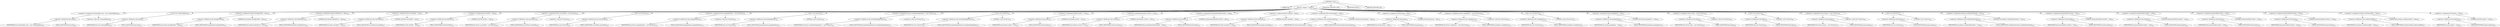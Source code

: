 digraph "&lt;init&gt;" {  
"3835" [label = <(METHOD,&lt;init&gt;)> ]
"3836" [label = <(PARAM,this)> ]
"3837" [label = <(BLOCK,&lt;empty&gt;,&lt;empty&gt;)> ]
"3838" [label = <(&lt;operator&gt;.assignment,Commandline cmd = new Commandline())<SUB>209</SUB>> ]
"3839" [label = <(&lt;operator&gt;.fieldAccess,this.cmd)<SUB>209</SUB>> ]
"3840" [label = <(IDENTIFIER,this,Commandline cmd = new Commandline())<SUB>209</SUB>> ]
"3841" [label = <(FIELD_IDENTIFIER,cmd,cmd)<SUB>209</SUB>> ]
"3842" [label = <(&lt;operator&gt;.alloc,new Commandline())<SUB>209</SUB>> ]
"3843" [label = <(&lt;init&gt;,new Commandline())<SUB>209</SUB>> ]
"3844" [label = <(&lt;operator&gt;.fieldAccess,this.cmd)<SUB>209</SUB>> ]
"3845" [label = <(IDENTIFIER,this,new Commandline())<SUB>209</SUB>> ]
"3846" [label = <(FIELD_IDENTIFIER,cmd,cmd)<SUB>209</SUB>> ]
"3847" [label = <(&lt;operator&gt;.assignment,boolean foundJavaFile = false)<SUB>245</SUB>> ]
"3848" [label = <(&lt;operator&gt;.fieldAccess,this.foundJavaFile)<SUB>245</SUB>> ]
"3849" [label = <(IDENTIFIER,this,boolean foundJavaFile = false)<SUB>245</SUB>> ]
"3850" [label = <(FIELD_IDENTIFIER,foundJavaFile,foundJavaFile)<SUB>245</SUB>> ]
"3851" [label = <(LITERAL,false,boolean foundJavaFile = false)<SUB>245</SUB>> ]
"3852" [label = <(&lt;operator&gt;.assignment,boolean failOnError = false)<SUB>246</SUB>> ]
"3853" [label = <(&lt;operator&gt;.fieldAccess,this.failOnError)<SUB>246</SUB>> ]
"3854" [label = <(IDENTIFIER,this,boolean failOnError = false)<SUB>246</SUB>> ]
"3855" [label = <(FIELD_IDENTIFIER,failOnError,failOnError)<SUB>246</SUB>> ]
"3856" [label = <(LITERAL,false,boolean failOnError = false)<SUB>246</SUB>> ]
"3857" [label = <(&lt;operator&gt;.assignment,Path sourcePath = null)<SUB>247</SUB>> ]
"3858" [label = <(&lt;operator&gt;.fieldAccess,this.sourcePath)<SUB>247</SUB>> ]
"3859" [label = <(IDENTIFIER,this,Path sourcePath = null)<SUB>247</SUB>> ]
"3860" [label = <(FIELD_IDENTIFIER,sourcePath,sourcePath)<SUB>247</SUB>> ]
"3861" [label = <(LITERAL,null,Path sourcePath = null)<SUB>247</SUB>> ]
"3862" [label = <(&lt;operator&gt;.assignment,File destDir = null)<SUB>248</SUB>> ]
"3863" [label = <(&lt;operator&gt;.fieldAccess,this.destDir)<SUB>248</SUB>> ]
"3864" [label = <(IDENTIFIER,this,File destDir = null)<SUB>248</SUB>> ]
"3865" [label = <(FIELD_IDENTIFIER,destDir,destDir)<SUB>248</SUB>> ]
"3866" [label = <(LITERAL,null,File destDir = null)<SUB>248</SUB>> ]
"3867" [label = <(&lt;operator&gt;.assignment,Vector sourceFiles = new Vector())<SUB>249</SUB>> ]
"3868" [label = <(&lt;operator&gt;.fieldAccess,this.sourceFiles)<SUB>249</SUB>> ]
"3869" [label = <(IDENTIFIER,this,Vector sourceFiles = new Vector())<SUB>249</SUB>> ]
"3870" [label = <(FIELD_IDENTIFIER,sourceFiles,sourceFiles)<SUB>249</SUB>> ]
"3871" [label = <(&lt;operator&gt;.alloc,new Vector())<SUB>249</SUB>> ]
"3872" [label = <(&lt;init&gt;,new Vector())<SUB>249</SUB>> ]
"3873" [label = <(&lt;operator&gt;.fieldAccess,this.sourceFiles)<SUB>249</SUB>> ]
"3874" [label = <(IDENTIFIER,this,new Vector())<SUB>249</SUB>> ]
"3875" [label = <(FIELD_IDENTIFIER,sourceFiles,sourceFiles)<SUB>249</SUB>> ]
"3876" [label = <(&lt;operator&gt;.assignment,Vector packageNames = new Vector(5))<SUB>250</SUB>> ]
"3877" [label = <(&lt;operator&gt;.fieldAccess,this.packageNames)<SUB>250</SUB>> ]
"3878" [label = <(IDENTIFIER,this,Vector packageNames = new Vector(5))<SUB>250</SUB>> ]
"3879" [label = <(FIELD_IDENTIFIER,packageNames,packageNames)<SUB>250</SUB>> ]
"3880" [label = <(&lt;operator&gt;.alloc,new Vector(5))<SUB>250</SUB>> ]
"3881" [label = <(&lt;init&gt;,new Vector(5))<SUB>250</SUB>> ]
"3882" [label = <(&lt;operator&gt;.fieldAccess,this.packageNames)<SUB>250</SUB>> ]
"3883" [label = <(IDENTIFIER,this,new Vector(5))<SUB>250</SUB>> ]
"3884" [label = <(FIELD_IDENTIFIER,packageNames,packageNames)<SUB>250</SUB>> ]
"3885" [label = <(LITERAL,5,new Vector(5))<SUB>250</SUB>> ]
"3886" [label = <(&lt;operator&gt;.assignment,Vector excludePackageNames = new Vector(1))<SUB>251</SUB>> ]
"3887" [label = <(&lt;operator&gt;.fieldAccess,this.excludePackageNames)<SUB>251</SUB>> ]
"3888" [label = <(IDENTIFIER,this,Vector excludePackageNames = new Vector(1))<SUB>251</SUB>> ]
"3889" [label = <(FIELD_IDENTIFIER,excludePackageNames,excludePackageNames)<SUB>251</SUB>> ]
"3890" [label = <(&lt;operator&gt;.alloc,new Vector(1))<SUB>251</SUB>> ]
"3891" [label = <(&lt;init&gt;,new Vector(1))<SUB>251</SUB>> ]
"3892" [label = <(&lt;operator&gt;.fieldAccess,this.excludePackageNames)<SUB>251</SUB>> ]
"3893" [label = <(IDENTIFIER,this,new Vector(1))<SUB>251</SUB>> ]
"3894" [label = <(FIELD_IDENTIFIER,excludePackageNames,excludePackageNames)<SUB>251</SUB>> ]
"3895" [label = <(LITERAL,1,new Vector(1))<SUB>251</SUB>> ]
"3896" [label = <(&lt;operator&gt;.assignment,boolean author = true)<SUB>252</SUB>> ]
"3897" [label = <(&lt;operator&gt;.fieldAccess,this.author)<SUB>252</SUB>> ]
"3898" [label = <(IDENTIFIER,this,boolean author = true)<SUB>252</SUB>> ]
"3899" [label = <(FIELD_IDENTIFIER,author,author)<SUB>252</SUB>> ]
"3900" [label = <(LITERAL,true,boolean author = true)<SUB>252</SUB>> ]
"3901" [label = <(&lt;operator&gt;.assignment,boolean version = true)<SUB>253</SUB>> ]
"3902" [label = <(&lt;operator&gt;.fieldAccess,this.version)<SUB>253</SUB>> ]
"3903" [label = <(IDENTIFIER,this,boolean version = true)<SUB>253</SUB>> ]
"3904" [label = <(FIELD_IDENTIFIER,version,version)<SUB>253</SUB>> ]
"3905" [label = <(LITERAL,true,boolean version = true)<SUB>253</SUB>> ]
"3906" [label = <(&lt;operator&gt;.assignment,Javadoc$DocletInfo doclet = null)<SUB>254</SUB>> ]
"3907" [label = <(&lt;operator&gt;.fieldAccess,this.doclet)<SUB>254</SUB>> ]
"3908" [label = <(IDENTIFIER,this,Javadoc$DocletInfo doclet = null)<SUB>254</SUB>> ]
"3909" [label = <(FIELD_IDENTIFIER,doclet,doclet)<SUB>254</SUB>> ]
"3910" [label = <(LITERAL,null,Javadoc$DocletInfo doclet = null)<SUB>254</SUB>> ]
"3911" [label = <(&lt;operator&gt;.assignment,Path classpath = null)<SUB>255</SUB>> ]
"3912" [label = <(&lt;operator&gt;.fieldAccess,this.classpath)<SUB>255</SUB>> ]
"3913" [label = <(IDENTIFIER,this,Path classpath = null)<SUB>255</SUB>> ]
"3914" [label = <(FIELD_IDENTIFIER,classpath,classpath)<SUB>255</SUB>> ]
"3915" [label = <(LITERAL,null,Path classpath = null)<SUB>255</SUB>> ]
"3916" [label = <(&lt;operator&gt;.assignment,Path bootclasspath = null)<SUB>256</SUB>> ]
"3917" [label = <(&lt;operator&gt;.fieldAccess,this.bootclasspath)<SUB>256</SUB>> ]
"3918" [label = <(IDENTIFIER,this,Path bootclasspath = null)<SUB>256</SUB>> ]
"3919" [label = <(FIELD_IDENTIFIER,bootclasspath,bootclasspath)<SUB>256</SUB>> ]
"3920" [label = <(LITERAL,null,Path bootclasspath = null)<SUB>256</SUB>> ]
"3921" [label = <(&lt;operator&gt;.assignment,String group = null)<SUB>257</SUB>> ]
"3922" [label = <(&lt;operator&gt;.fieldAccess,this.group)<SUB>257</SUB>> ]
"3923" [label = <(IDENTIFIER,this,String group = null)<SUB>257</SUB>> ]
"3924" [label = <(FIELD_IDENTIFIER,group,group)<SUB>257</SUB>> ]
"3925" [label = <(LITERAL,null,String group = null)<SUB>257</SUB>> ]
"3926" [label = <(&lt;operator&gt;.assignment,Vector compileList = new Vector(10))<SUB>258</SUB>> ]
"3927" [label = <(&lt;operator&gt;.fieldAccess,this.compileList)<SUB>258</SUB>> ]
"3928" [label = <(IDENTIFIER,this,Vector compileList = new Vector(10))<SUB>258</SUB>> ]
"3929" [label = <(FIELD_IDENTIFIER,compileList,compileList)<SUB>258</SUB>> ]
"3930" [label = <(&lt;operator&gt;.alloc,new Vector(10))<SUB>258</SUB>> ]
"3931" [label = <(&lt;init&gt;,new Vector(10))<SUB>258</SUB>> ]
"3932" [label = <(&lt;operator&gt;.fieldAccess,this.compileList)<SUB>258</SUB>> ]
"3933" [label = <(IDENTIFIER,this,new Vector(10))<SUB>258</SUB>> ]
"3934" [label = <(FIELD_IDENTIFIER,compileList,compileList)<SUB>258</SUB>> ]
"3935" [label = <(LITERAL,10,new Vector(10))<SUB>258</SUB>> ]
"3936" [label = <(&lt;operator&gt;.assignment,String packageList = null)<SUB>259</SUB>> ]
"3937" [label = <(&lt;operator&gt;.fieldAccess,this.packageList)<SUB>259</SUB>> ]
"3938" [label = <(IDENTIFIER,this,String packageList = null)<SUB>259</SUB>> ]
"3939" [label = <(FIELD_IDENTIFIER,packageList,packageList)<SUB>259</SUB>> ]
"3940" [label = <(LITERAL,null,String packageList = null)<SUB>259</SUB>> ]
"3941" [label = <(&lt;operator&gt;.assignment,Vector links = new Vector(2))<SUB>260</SUB>> ]
"3942" [label = <(&lt;operator&gt;.fieldAccess,this.links)<SUB>260</SUB>> ]
"3943" [label = <(IDENTIFIER,this,Vector links = new Vector(2))<SUB>260</SUB>> ]
"3944" [label = <(FIELD_IDENTIFIER,links,links)<SUB>260</SUB>> ]
"3945" [label = <(&lt;operator&gt;.alloc,new Vector(2))<SUB>260</SUB>> ]
"3946" [label = <(&lt;init&gt;,new Vector(2))<SUB>260</SUB>> ]
"3947" [label = <(&lt;operator&gt;.fieldAccess,this.links)<SUB>260</SUB>> ]
"3948" [label = <(IDENTIFIER,this,new Vector(2))<SUB>260</SUB>> ]
"3949" [label = <(FIELD_IDENTIFIER,links,links)<SUB>260</SUB>> ]
"3950" [label = <(LITERAL,2,new Vector(2))<SUB>260</SUB>> ]
"3951" [label = <(&lt;operator&gt;.assignment,Vector groups = new Vector(2))<SUB>261</SUB>> ]
"3952" [label = <(&lt;operator&gt;.fieldAccess,this.groups)<SUB>261</SUB>> ]
"3953" [label = <(IDENTIFIER,this,Vector groups = new Vector(2))<SUB>261</SUB>> ]
"3954" [label = <(FIELD_IDENTIFIER,groups,groups)<SUB>261</SUB>> ]
"3955" [label = <(&lt;operator&gt;.alloc,new Vector(2))<SUB>261</SUB>> ]
"3956" [label = <(&lt;init&gt;,new Vector(2))<SUB>261</SUB>> ]
"3957" [label = <(&lt;operator&gt;.fieldAccess,this.groups)<SUB>261</SUB>> ]
"3958" [label = <(IDENTIFIER,this,new Vector(2))<SUB>261</SUB>> ]
"3959" [label = <(FIELD_IDENTIFIER,groups,groups)<SUB>261</SUB>> ]
"3960" [label = <(LITERAL,2,new Vector(2))<SUB>261</SUB>> ]
"3961" [label = <(&lt;operator&gt;.assignment,boolean useDefaultExcludes = true)<SUB>262</SUB>> ]
"3962" [label = <(&lt;operator&gt;.fieldAccess,this.useDefaultExcludes)<SUB>262</SUB>> ]
"3963" [label = <(IDENTIFIER,this,boolean useDefaultExcludes = true)<SUB>262</SUB>> ]
"3964" [label = <(FIELD_IDENTIFIER,useDefaultExcludes,useDefaultExcludes)<SUB>262</SUB>> ]
"3965" [label = <(LITERAL,true,boolean useDefaultExcludes = true)<SUB>262</SUB>> ]
"3966" [label = <(&lt;operator&gt;.assignment,Javadoc$Html doctitle = null)<SUB>263</SUB>> ]
"3967" [label = <(&lt;operator&gt;.fieldAccess,this.doctitle)<SUB>263</SUB>> ]
"3968" [label = <(IDENTIFIER,this,Javadoc$Html doctitle = null)<SUB>263</SUB>> ]
"3969" [label = <(FIELD_IDENTIFIER,doctitle,doctitle)<SUB>263</SUB>> ]
"3970" [label = <(LITERAL,null,Javadoc$Html doctitle = null)<SUB>263</SUB>> ]
"3971" [label = <(&lt;operator&gt;.assignment,Javadoc$Html header = null)<SUB>264</SUB>> ]
"3972" [label = <(&lt;operator&gt;.fieldAccess,this.header)<SUB>264</SUB>> ]
"3973" [label = <(IDENTIFIER,this,Javadoc$Html header = null)<SUB>264</SUB>> ]
"3974" [label = <(FIELD_IDENTIFIER,header,header)<SUB>264</SUB>> ]
"3975" [label = <(LITERAL,null,Javadoc$Html header = null)<SUB>264</SUB>> ]
"3976" [label = <(&lt;operator&gt;.assignment,Javadoc$Html footer = null)<SUB>265</SUB>> ]
"3977" [label = <(&lt;operator&gt;.fieldAccess,this.footer)<SUB>265</SUB>> ]
"3978" [label = <(IDENTIFIER,this,Javadoc$Html footer = null)<SUB>265</SUB>> ]
"3979" [label = <(FIELD_IDENTIFIER,footer,footer)<SUB>265</SUB>> ]
"3980" [label = <(LITERAL,null,Javadoc$Html footer = null)<SUB>265</SUB>> ]
"3981" [label = <(&lt;operator&gt;.assignment,Javadoc$Html bottom = null)<SUB>266</SUB>> ]
"3982" [label = <(&lt;operator&gt;.fieldAccess,this.bottom)<SUB>266</SUB>> ]
"3983" [label = <(IDENTIFIER,this,Javadoc$Html bottom = null)<SUB>266</SUB>> ]
"3984" [label = <(FIELD_IDENTIFIER,bottom,bottom)<SUB>266</SUB>> ]
"3985" [label = <(LITERAL,null,Javadoc$Html bottom = null)<SUB>266</SUB>> ]
"3986" [label = <(&lt;operator&gt;.assignment,boolean useExternalFile = false)<SUB>267</SUB>> ]
"3987" [label = <(&lt;operator&gt;.fieldAccess,this.useExternalFile)<SUB>267</SUB>> ]
"3988" [label = <(IDENTIFIER,this,boolean useExternalFile = false)<SUB>267</SUB>> ]
"3989" [label = <(FIELD_IDENTIFIER,useExternalFile,useExternalFile)<SUB>267</SUB>> ]
"3990" [label = <(LITERAL,false,boolean useExternalFile = false)<SUB>267</SUB>> ]
"3991" [label = <(&lt;operator&gt;.assignment,File tmpList = null)<SUB>268</SUB>> ]
"3992" [label = <(&lt;operator&gt;.fieldAccess,this.tmpList)<SUB>268</SUB>> ]
"3993" [label = <(IDENTIFIER,this,File tmpList = null)<SUB>268</SUB>> ]
"3994" [label = <(FIELD_IDENTIFIER,tmpList,tmpList)<SUB>268</SUB>> ]
"3995" [label = <(LITERAL,null,File tmpList = null)<SUB>268</SUB>> ]
"3996" [label = <(MODIFIER,CONSTRUCTOR)> ]
"3997" [label = <(MODIFIER,PUBLIC)> ]
"3998" [label = <(METHOD_RETURN,void)> ]
  "3835" -> "3836" 
  "3835" -> "3837" 
  "3835" -> "3996" 
  "3835" -> "3997" 
  "3835" -> "3998" 
  "3837" -> "3838" 
  "3837" -> "3843" 
  "3837" -> "3847" 
  "3837" -> "3852" 
  "3837" -> "3857" 
  "3837" -> "3862" 
  "3837" -> "3867" 
  "3837" -> "3872" 
  "3837" -> "3876" 
  "3837" -> "3881" 
  "3837" -> "3886" 
  "3837" -> "3891" 
  "3837" -> "3896" 
  "3837" -> "3901" 
  "3837" -> "3906" 
  "3837" -> "3911" 
  "3837" -> "3916" 
  "3837" -> "3921" 
  "3837" -> "3926" 
  "3837" -> "3931" 
  "3837" -> "3936" 
  "3837" -> "3941" 
  "3837" -> "3946" 
  "3837" -> "3951" 
  "3837" -> "3956" 
  "3837" -> "3961" 
  "3837" -> "3966" 
  "3837" -> "3971" 
  "3837" -> "3976" 
  "3837" -> "3981" 
  "3837" -> "3986" 
  "3837" -> "3991" 
  "3838" -> "3839" 
  "3838" -> "3842" 
  "3839" -> "3840" 
  "3839" -> "3841" 
  "3843" -> "3844" 
  "3844" -> "3845" 
  "3844" -> "3846" 
  "3847" -> "3848" 
  "3847" -> "3851" 
  "3848" -> "3849" 
  "3848" -> "3850" 
  "3852" -> "3853" 
  "3852" -> "3856" 
  "3853" -> "3854" 
  "3853" -> "3855" 
  "3857" -> "3858" 
  "3857" -> "3861" 
  "3858" -> "3859" 
  "3858" -> "3860" 
  "3862" -> "3863" 
  "3862" -> "3866" 
  "3863" -> "3864" 
  "3863" -> "3865" 
  "3867" -> "3868" 
  "3867" -> "3871" 
  "3868" -> "3869" 
  "3868" -> "3870" 
  "3872" -> "3873" 
  "3873" -> "3874" 
  "3873" -> "3875" 
  "3876" -> "3877" 
  "3876" -> "3880" 
  "3877" -> "3878" 
  "3877" -> "3879" 
  "3881" -> "3882" 
  "3881" -> "3885" 
  "3882" -> "3883" 
  "3882" -> "3884" 
  "3886" -> "3887" 
  "3886" -> "3890" 
  "3887" -> "3888" 
  "3887" -> "3889" 
  "3891" -> "3892" 
  "3891" -> "3895" 
  "3892" -> "3893" 
  "3892" -> "3894" 
  "3896" -> "3897" 
  "3896" -> "3900" 
  "3897" -> "3898" 
  "3897" -> "3899" 
  "3901" -> "3902" 
  "3901" -> "3905" 
  "3902" -> "3903" 
  "3902" -> "3904" 
  "3906" -> "3907" 
  "3906" -> "3910" 
  "3907" -> "3908" 
  "3907" -> "3909" 
  "3911" -> "3912" 
  "3911" -> "3915" 
  "3912" -> "3913" 
  "3912" -> "3914" 
  "3916" -> "3917" 
  "3916" -> "3920" 
  "3917" -> "3918" 
  "3917" -> "3919" 
  "3921" -> "3922" 
  "3921" -> "3925" 
  "3922" -> "3923" 
  "3922" -> "3924" 
  "3926" -> "3927" 
  "3926" -> "3930" 
  "3927" -> "3928" 
  "3927" -> "3929" 
  "3931" -> "3932" 
  "3931" -> "3935" 
  "3932" -> "3933" 
  "3932" -> "3934" 
  "3936" -> "3937" 
  "3936" -> "3940" 
  "3937" -> "3938" 
  "3937" -> "3939" 
  "3941" -> "3942" 
  "3941" -> "3945" 
  "3942" -> "3943" 
  "3942" -> "3944" 
  "3946" -> "3947" 
  "3946" -> "3950" 
  "3947" -> "3948" 
  "3947" -> "3949" 
  "3951" -> "3952" 
  "3951" -> "3955" 
  "3952" -> "3953" 
  "3952" -> "3954" 
  "3956" -> "3957" 
  "3956" -> "3960" 
  "3957" -> "3958" 
  "3957" -> "3959" 
  "3961" -> "3962" 
  "3961" -> "3965" 
  "3962" -> "3963" 
  "3962" -> "3964" 
  "3966" -> "3967" 
  "3966" -> "3970" 
  "3967" -> "3968" 
  "3967" -> "3969" 
  "3971" -> "3972" 
  "3971" -> "3975" 
  "3972" -> "3973" 
  "3972" -> "3974" 
  "3976" -> "3977" 
  "3976" -> "3980" 
  "3977" -> "3978" 
  "3977" -> "3979" 
  "3981" -> "3982" 
  "3981" -> "3985" 
  "3982" -> "3983" 
  "3982" -> "3984" 
  "3986" -> "3987" 
  "3986" -> "3990" 
  "3987" -> "3988" 
  "3987" -> "3989" 
  "3991" -> "3992" 
  "3991" -> "3995" 
  "3992" -> "3993" 
  "3992" -> "3994" 
}
